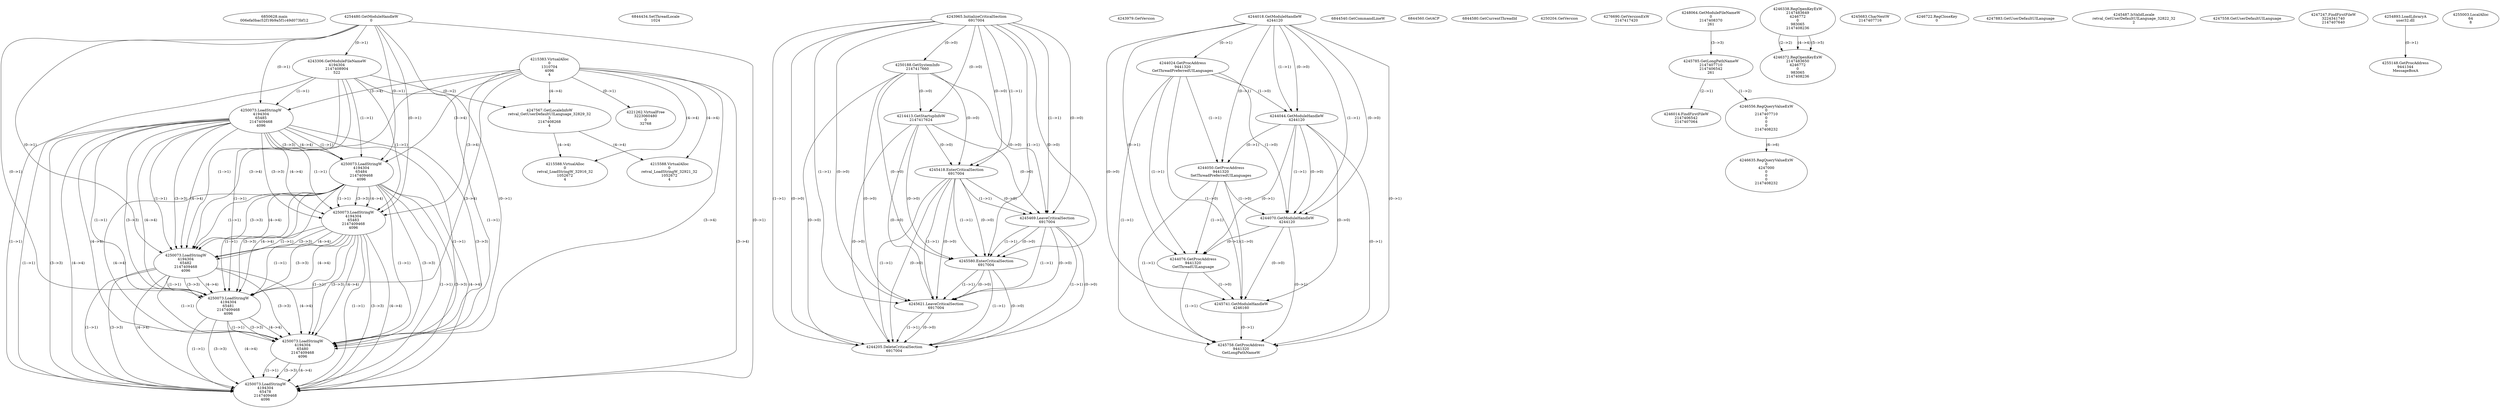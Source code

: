 // Global SCDG with merge call
digraph {
	0 [label="6850628.main
006efa0bac52f19b9a5f1c49d073bf12"]
	1 [label="4254480.GetModuleHandleW
0"]
	2 [label="6844434.SetThreadLocale
1024"]
	3 [label="4243965.InitializeCriticalSection
6917004"]
	4 [label="4243979.GetVersion
"]
	5 [label="4244018.GetModuleHandleW
4244120"]
	6 [label="4244024.GetProcAddress
9441320
GetThreadPreferredUILanguages"]
	5 -> 6 [label="(0-->1)"]
	7 [label="4244044.GetModuleHandleW
4244120"]
	5 -> 7 [label="(1-->1)"]
	5 -> 7 [label="(0-->0)"]
	6 -> 7 [label="(1-->0)"]
	8 [label="4244050.GetProcAddress
9441320
SetThreadPreferredUILanguages"]
	5 -> 8 [label="(0-->1)"]
	6 -> 8 [label="(1-->1)"]
	7 -> 8 [label="(0-->1)"]
	9 [label="4244070.GetModuleHandleW
4244120"]
	5 -> 9 [label="(1-->1)"]
	7 -> 9 [label="(1-->1)"]
	5 -> 9 [label="(0-->0)"]
	6 -> 9 [label="(1-->0)"]
	7 -> 9 [label="(0-->0)"]
	8 -> 9 [label="(1-->0)"]
	10 [label="4244076.GetProcAddress
9441320
GetThreadUILanguage"]
	5 -> 10 [label="(0-->1)"]
	6 -> 10 [label="(1-->1)"]
	7 -> 10 [label="(0-->1)"]
	8 -> 10 [label="(1-->1)"]
	9 -> 10 [label="(0-->1)"]
	11 [label="4250188.GetSystemInfo
2147417660"]
	3 -> 11 [label="(0-->0)"]
	12 [label="6844540.GetCommandLineW
"]
	13 [label="4214413.GetStartupInfoW
2147417624"]
	3 -> 13 [label="(0-->0)"]
	11 -> 13 [label="(0-->0)"]
	14 [label="6844560.GetACP
"]
	15 [label="6844580.GetCurrentThreadId
"]
	16 [label="4250204.GetVersion
"]
	17 [label="4276690.GetVersionExW
2147417420"]
	18 [label="4243306.GetModuleFileNameW
4194304
2147408904
522"]
	1 -> 18 [label="(0-->1)"]
	19 [label="4248064.GetModuleFileNameW
0
2147408370
261"]
	20 [label="4215383.VirtualAlloc
0
1310704
4096
4"]
	21 [label="4246338.RegOpenKeyExW
2147483649
4246772
0
983065
2147408236"]
	22 [label="4246372.RegOpenKeyExW
2147483650
4246772
0
983065
2147408236"]
	21 -> 22 [label="(2-->2)"]
	21 -> 22 [label="(4-->4)"]
	21 -> 22 [label="(5-->5)"]
	23 [label="4245741.GetModuleHandleW
4246160"]
	5 -> 23 [label="(0-->0)"]
	6 -> 23 [label="(1-->0)"]
	7 -> 23 [label="(0-->0)"]
	8 -> 23 [label="(1-->0)"]
	9 -> 23 [label="(0-->0)"]
	10 -> 23 [label="(1-->0)"]
	24 [label="4245758.GetProcAddress
9441320
GetLongPathNameW"]
	5 -> 24 [label="(0-->1)"]
	6 -> 24 [label="(1-->1)"]
	7 -> 24 [label="(0-->1)"]
	8 -> 24 [label="(1-->1)"]
	9 -> 24 [label="(0-->1)"]
	10 -> 24 [label="(1-->1)"]
	23 -> 24 [label="(0-->1)"]
	25 [label="4245785.GetLongPathNameW
2147407710
2147406542
261"]
	19 -> 25 [label="(3-->3)"]
	26 [label="4245683.CharNextW
2147407716"]
	27 [label="4246014.FindFirstFileW
2147406542
2147407064"]
	25 -> 27 [label="(2-->1)"]
	28 [label="4246556.RegQueryValueExW
0
2147407710
0
0
0
2147408232"]
	25 -> 28 [label="(1-->2)"]
	29 [label="4246635.RegQueryValueExW
0
4247000
0
0
0
2147408232"]
	28 -> 29 [label="(6-->6)"]
	30 [label="4246722.RegCloseKey
0"]
	31 [label="4247883.GetUserDefaultUILanguage
"]
	32 [label="4245418.EnterCriticalSection
6917004"]
	3 -> 32 [label="(1-->1)"]
	3 -> 32 [label="(0-->0)"]
	11 -> 32 [label="(0-->0)"]
	13 -> 32 [label="(0-->0)"]
	33 [label="4245469.LeaveCriticalSection
6917004"]
	3 -> 33 [label="(1-->1)"]
	32 -> 33 [label="(1-->1)"]
	3 -> 33 [label="(0-->0)"]
	11 -> 33 [label="(0-->0)"]
	13 -> 33 [label="(0-->0)"]
	32 -> 33 [label="(0-->0)"]
	34 [label="4245487.IsValidLocale
retval_GetUserDefaultUILanguage_32822_32
2"]
	35 [label="4245580.EnterCriticalSection
6917004"]
	3 -> 35 [label="(1-->1)"]
	32 -> 35 [label="(1-->1)"]
	33 -> 35 [label="(1-->1)"]
	3 -> 35 [label="(0-->0)"]
	11 -> 35 [label="(0-->0)"]
	13 -> 35 [label="(0-->0)"]
	32 -> 35 [label="(0-->0)"]
	33 -> 35 [label="(0-->0)"]
	36 [label="4245621.LeaveCriticalSection
6917004"]
	3 -> 36 [label="(1-->1)"]
	32 -> 36 [label="(1-->1)"]
	33 -> 36 [label="(1-->1)"]
	35 -> 36 [label="(1-->1)"]
	3 -> 36 [label="(0-->0)"]
	11 -> 36 [label="(0-->0)"]
	13 -> 36 [label="(0-->0)"]
	32 -> 36 [label="(0-->0)"]
	33 -> 36 [label="(0-->0)"]
	35 -> 36 [label="(0-->0)"]
	37 [label="4247558.GetUserDefaultUILanguage
"]
	38 [label="4247567.GetLocaleInfoW
retval_GetUserDefaultUILanguage_32829_32
3
2147408268
4"]
	18 -> 38 [label="(0-->2)"]
	20 -> 38 [label="(4-->4)"]
	39 [label="4247247.FindFirstFileW
3224341740
2147407640"]
	40 [label="4250073.LoadStringW
4194304
65485
2147409468
4096"]
	1 -> 40 [label="(0-->1)"]
	18 -> 40 [label="(1-->1)"]
	20 -> 40 [label="(3-->4)"]
	41 [label="4250073.LoadStringW
4194304
65484
2147409468
4096"]
	1 -> 41 [label="(0-->1)"]
	18 -> 41 [label="(1-->1)"]
	40 -> 41 [label="(1-->1)"]
	40 -> 41 [label="(3-->3)"]
	20 -> 41 [label="(3-->4)"]
	40 -> 41 [label="(4-->4)"]
	42 [label="4250073.LoadStringW
4194304
65483
2147409468
4096"]
	1 -> 42 [label="(0-->1)"]
	18 -> 42 [label="(1-->1)"]
	40 -> 42 [label="(1-->1)"]
	41 -> 42 [label="(1-->1)"]
	40 -> 42 [label="(3-->3)"]
	41 -> 42 [label="(3-->3)"]
	20 -> 42 [label="(3-->4)"]
	40 -> 42 [label="(4-->4)"]
	41 -> 42 [label="(4-->4)"]
	43 [label="4250073.LoadStringW
4194304
65482
2147409468
4096"]
	1 -> 43 [label="(0-->1)"]
	18 -> 43 [label="(1-->1)"]
	40 -> 43 [label="(1-->1)"]
	41 -> 43 [label="(1-->1)"]
	42 -> 43 [label="(1-->1)"]
	40 -> 43 [label="(3-->3)"]
	41 -> 43 [label="(3-->3)"]
	42 -> 43 [label="(3-->3)"]
	20 -> 43 [label="(3-->4)"]
	40 -> 43 [label="(4-->4)"]
	41 -> 43 [label="(4-->4)"]
	42 -> 43 [label="(4-->4)"]
	44 [label="4254893.LoadLibraryA
user32.dll"]
	45 [label="4255003.LocalAlloc
64
8"]
	46 [label="4255148.GetProcAddress
9441344
MessageBoxA"]
	44 -> 46 [label="(0-->1)"]
	47 [label="4244205.DeleteCriticalSection
6917004"]
	3 -> 47 [label="(1-->1)"]
	32 -> 47 [label="(1-->1)"]
	33 -> 47 [label="(1-->1)"]
	35 -> 47 [label="(1-->1)"]
	36 -> 47 [label="(1-->1)"]
	3 -> 47 [label="(0-->0)"]
	11 -> 47 [label="(0-->0)"]
	13 -> 47 [label="(0-->0)"]
	32 -> 47 [label="(0-->0)"]
	33 -> 47 [label="(0-->0)"]
	35 -> 47 [label="(0-->0)"]
	36 -> 47 [label="(0-->0)"]
	48 [label="4221262.VirtualFree
3223060480
0
32768"]
	20 -> 48 [label="(0-->1)"]
	49 [label="4250073.LoadStringW
4194304
65481
2147409468
4096"]
	1 -> 49 [label="(0-->1)"]
	18 -> 49 [label="(1-->1)"]
	40 -> 49 [label="(1-->1)"]
	41 -> 49 [label="(1-->1)"]
	42 -> 49 [label="(1-->1)"]
	43 -> 49 [label="(1-->1)"]
	40 -> 49 [label="(3-->3)"]
	41 -> 49 [label="(3-->3)"]
	42 -> 49 [label="(3-->3)"]
	43 -> 49 [label="(3-->3)"]
	20 -> 49 [label="(3-->4)"]
	40 -> 49 [label="(4-->4)"]
	41 -> 49 [label="(4-->4)"]
	42 -> 49 [label="(4-->4)"]
	43 -> 49 [label="(4-->4)"]
	50 [label="4250073.LoadStringW
4194304
65480
2147409468
4096"]
	1 -> 50 [label="(0-->1)"]
	18 -> 50 [label="(1-->1)"]
	40 -> 50 [label="(1-->1)"]
	41 -> 50 [label="(1-->1)"]
	42 -> 50 [label="(1-->1)"]
	43 -> 50 [label="(1-->1)"]
	49 -> 50 [label="(1-->1)"]
	40 -> 50 [label="(3-->3)"]
	41 -> 50 [label="(3-->3)"]
	42 -> 50 [label="(3-->3)"]
	43 -> 50 [label="(3-->3)"]
	49 -> 50 [label="(3-->3)"]
	20 -> 50 [label="(3-->4)"]
	40 -> 50 [label="(4-->4)"]
	41 -> 50 [label="(4-->4)"]
	42 -> 50 [label="(4-->4)"]
	43 -> 50 [label="(4-->4)"]
	49 -> 50 [label="(4-->4)"]
	51 [label="4215588.VirtualAlloc
0
retval_LoadStringW_32916_32
1052672
4"]
	20 -> 51 [label="(4-->4)"]
	38 -> 51 [label="(4-->4)"]
	52 [label="4250073.LoadStringW
4194304
65478
2147409468
4096"]
	1 -> 52 [label="(0-->1)"]
	18 -> 52 [label="(1-->1)"]
	40 -> 52 [label="(1-->1)"]
	41 -> 52 [label="(1-->1)"]
	42 -> 52 [label="(1-->1)"]
	43 -> 52 [label="(1-->1)"]
	49 -> 52 [label="(1-->1)"]
	50 -> 52 [label="(1-->1)"]
	40 -> 52 [label="(3-->3)"]
	41 -> 52 [label="(3-->3)"]
	42 -> 52 [label="(3-->3)"]
	43 -> 52 [label="(3-->3)"]
	49 -> 52 [label="(3-->3)"]
	50 -> 52 [label="(3-->3)"]
	20 -> 52 [label="(3-->4)"]
	40 -> 52 [label="(4-->4)"]
	41 -> 52 [label="(4-->4)"]
	42 -> 52 [label="(4-->4)"]
	43 -> 52 [label="(4-->4)"]
	49 -> 52 [label="(4-->4)"]
	50 -> 52 [label="(4-->4)"]
	53 [label="4215588.VirtualAlloc
0
retval_LoadStringW_32921_32
1052672
4"]
	20 -> 53 [label="(4-->4)"]
	38 -> 53 [label="(4-->4)"]
}
